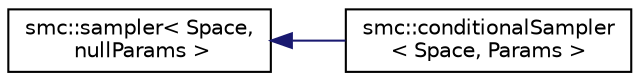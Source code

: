 digraph "Graphical Class Hierarchy"
{
 // LATEX_PDF_SIZE
  edge [fontname="Helvetica",fontsize="10",labelfontname="Helvetica",labelfontsize="10"];
  node [fontname="Helvetica",fontsize="10",shape=record];
  rankdir="LR";
  Node0 [label="smc::sampler\< Space,\l nullParams \>",height=0.2,width=0.4,color="black", fillcolor="white", style="filled",URL="$classsmc_1_1sampler.html",tooltip=" "];
  Node0 -> Node1 [dir="back",color="midnightblue",fontsize="10",style="solid",fontname="Helvetica"];
  Node1 [label="smc::conditionalSampler\l\< Space, Params \>",height=0.2,width=0.4,color="black", fillcolor="white", style="filled",URL="$classsmc_1_1conditionalSampler.html",tooltip=" "];
}
